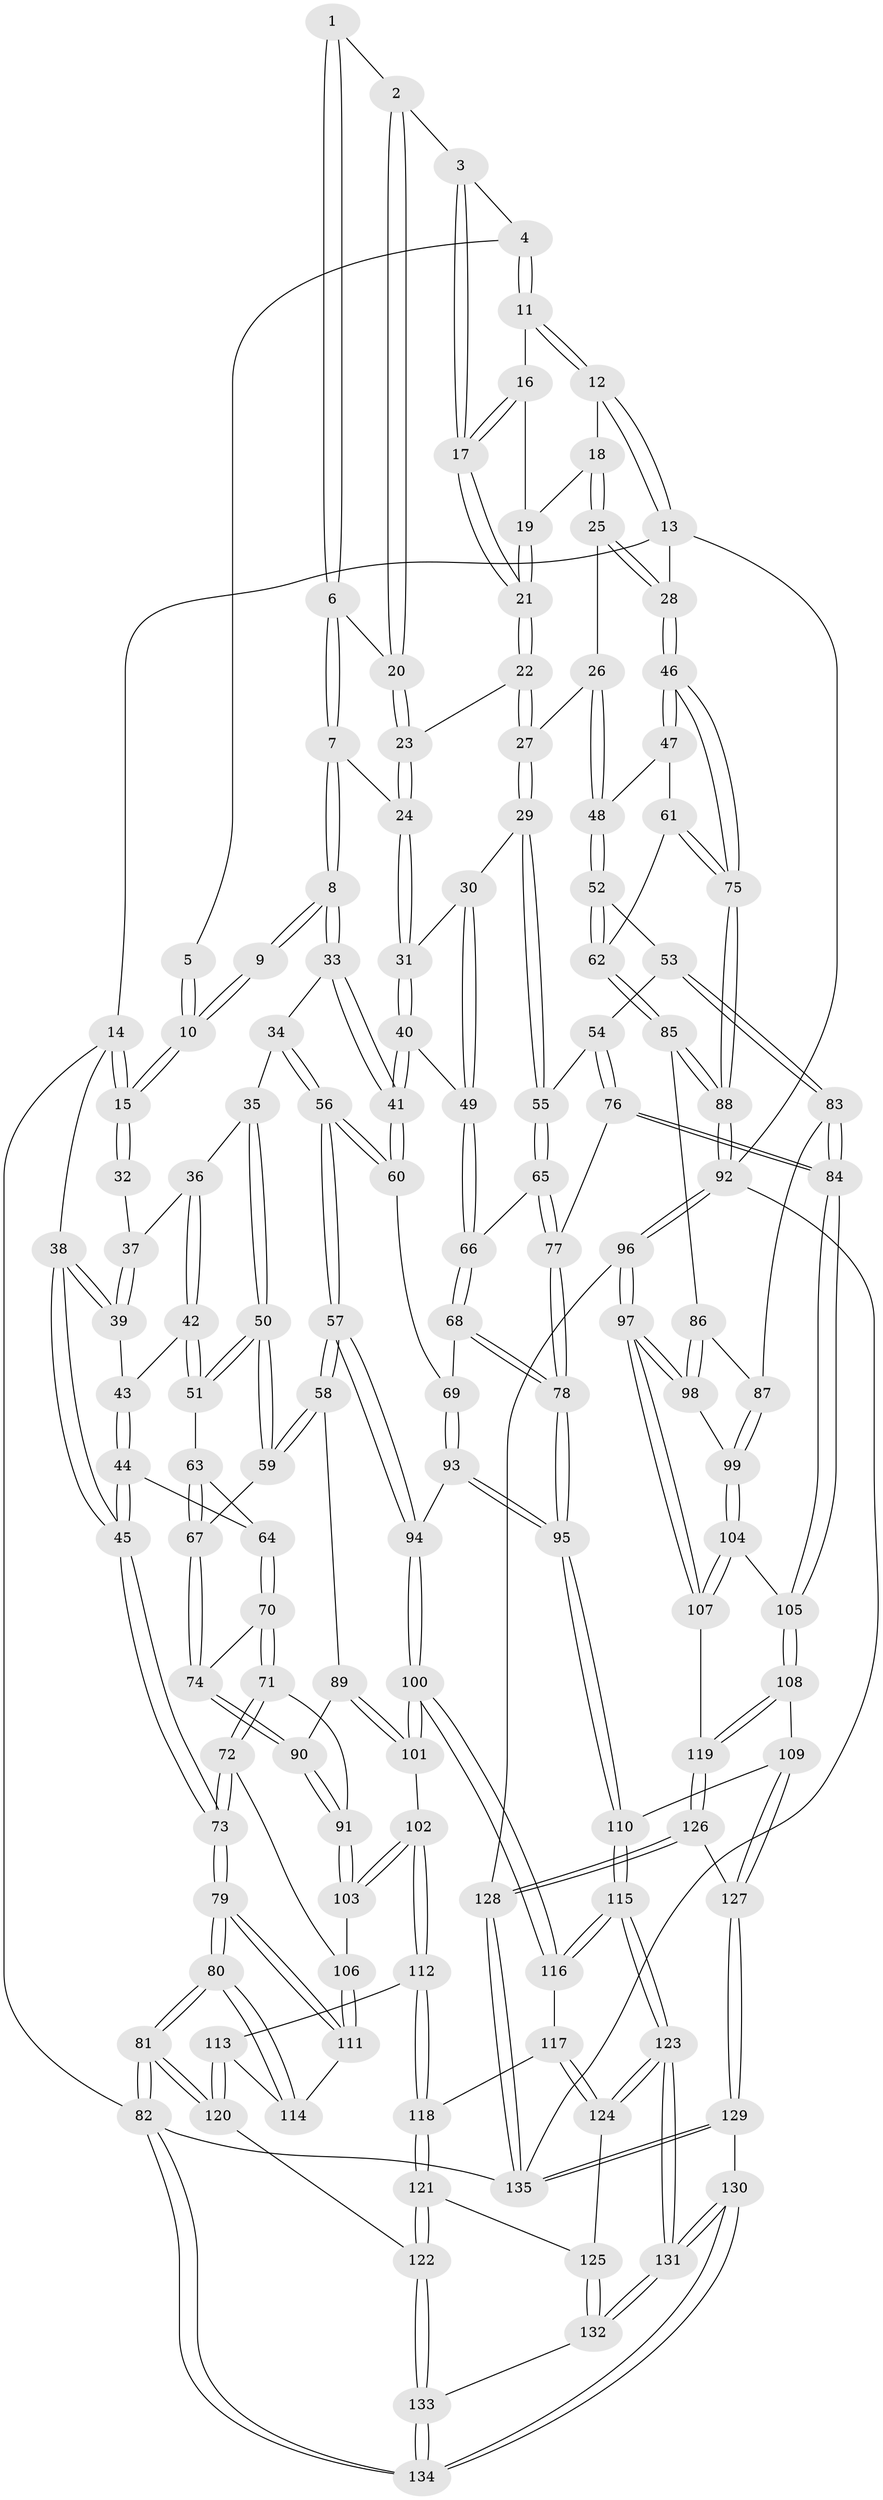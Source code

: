// Generated by graph-tools (version 1.1) at 2025/03/03/09/25 03:03:18]
// undirected, 135 vertices, 334 edges
graph export_dot {
graph [start="1"]
  node [color=gray90,style=filled];
  1 [pos="+0.5066381940060575+0"];
  2 [pos="+0.5995507520219439+0.0616936566863156"];
  3 [pos="+0.6212424116030331+0.03145123436883699"];
  4 [pos="+0.7415118678021195+0"];
  5 [pos="+0.5057436305368405+0"];
  6 [pos="+0.49090263733100026+0.05232688294771936"];
  7 [pos="+0.4332750778585701+0.15110077901325245"];
  8 [pos="+0.4004133275176389+0.16811894600228636"];
  9 [pos="+0.35024339957695555+0.12131361852680893"];
  10 [pos="+0.18092632686305682+0"];
  11 [pos="+0.8097169558421244+0"];
  12 [pos="+1+0"];
  13 [pos="+1+0"];
  14 [pos="+0+0"];
  15 [pos="+0+0"];
  16 [pos="+0.8090488243910656+0"];
  17 [pos="+0.6948494314898+0.08764951416898283"];
  18 [pos="+0.8059835734147838+0.12287919755594243"];
  19 [pos="+0.7655822196237373+0.10930823730761398"];
  20 [pos="+0.5961525214785017+0.0770068119352288"];
  21 [pos="+0.6908509961180086+0.11501225850876572"];
  22 [pos="+0.6820684241041753+0.12683459803546843"];
  23 [pos="+0.6186783042926748+0.13062724773826148"];
  24 [pos="+0.5781540881264651+0.16890552601823172"];
  25 [pos="+0.8221015505028596+0.17538917669626242"];
  26 [pos="+0.7956070453545026+0.24937544548016952"];
  27 [pos="+0.7450636540790744+0.25383929017915036"];
  28 [pos="+1+0"];
  29 [pos="+0.7090086826573156+0.283524262778624"];
  30 [pos="+0.6686999559444147+0.27949707602813784"];
  31 [pos="+0.6047878459353898+0.2632788945234804"];
  32 [pos="+0.19375287050030499+0.1673201032191919"];
  33 [pos="+0.39323416303080627+0.23103630280524454"];
  34 [pos="+0.38514601393452946+0.23953576750617833"];
  35 [pos="+0.33805783768963005+0.26011858382183023"];
  36 [pos="+0.2221467187726906+0.23831718717982334"];
  37 [pos="+0.1931422004016873+0.19653132721577823"];
  38 [pos="+0+0.08168309613067427"];
  39 [pos="+0.11686512779130362+0.2567984579711407"];
  40 [pos="+0.528013208837064+0.3216527735396649"];
  41 [pos="+0.5140384613501068+0.3255765395822456"];
  42 [pos="+0.18836884243012633+0.3172441511796848"];
  43 [pos="+0.12462029075551748+0.27265317155921165"];
  44 [pos="+0.09007498612659162+0.34456280813621865"];
  45 [pos="+0+0.3447822087911723"];
  46 [pos="+1+0.23029194001420694"];
  47 [pos="+0.839647850569364+0.2783655570859256"];
  48 [pos="+0.839171639698052+0.2781866447511717"];
  49 [pos="+0.6066878925128174+0.3735955329183483"];
  50 [pos="+0.2505436336582554+0.3585498912348128"];
  51 [pos="+0.18903269856742905+0.3190397530668304"];
  52 [pos="+0.7744657331158179+0.42151626137868564"];
  53 [pos="+0.7702093868880469+0.4228533484835025"];
  54 [pos="+0.7195642794468643+0.3945901499345538"];
  55 [pos="+0.7059413140643627+0.38376113589995875"];
  56 [pos="+0.3714173098907433+0.4537644442836695"];
  57 [pos="+0.356832779918681+0.46629360363240996"];
  58 [pos="+0.3344127317942045+0.45482031559223174"];
  59 [pos="+0.2575235611214603+0.4097050569885235"];
  60 [pos="+0.4948588994757779+0.43042676633147503"];
  61 [pos="+0.8731411433447067+0.38925508504459755"];
  62 [pos="+0.8700486943730102+0.42619143379283586"];
  63 [pos="+0.14187793610260652+0.36417140013558674"];
  64 [pos="+0.12218626950065299+0.37001863708892896"];
  65 [pos="+0.6523096904258117+0.41471863498071326"];
  66 [pos="+0.6345318076545415+0.41156965484504837"];
  67 [pos="+0.2057598676917405+0.44089325280819136"];
  68 [pos="+0.5378353461735733+0.4593410246765757"];
  69 [pos="+0.5088841006386512+0.44469245005288277"];
  70 [pos="+0.10899040268415083+0.4204664548950748"];
  71 [pos="+0.0408401844251619+0.4675773077735226"];
  72 [pos="+0+0.47758405327010145"];
  73 [pos="+0+0.4797134639779278"];
  74 [pos="+0.19706378098496613+0.4502882822855037"];
  75 [pos="+1+0.23671934031856548"];
  76 [pos="+0.6936081451199829+0.5478827726871581"];
  77 [pos="+0.6612210555233989+0.5442239859438787"];
  78 [pos="+0.6032582595750846+0.566041396095837"];
  79 [pos="+0+0.5214557442855149"];
  80 [pos="+0+0.5428169278009657"];
  81 [pos="+0+0.7809269254314277"];
  82 [pos="+0+1"];
  83 [pos="+0.7641783566995878+0.5078476088013284"];
  84 [pos="+0.7197226506464376+0.5543603662437022"];
  85 [pos="+0.894052174685804+0.4576660028871824"];
  86 [pos="+0.874306119824962+0.4826074533698988"];
  87 [pos="+0.8187671673194656+0.5115881960711164"];
  88 [pos="+1+0.5063103856543275"];
  89 [pos="+0.21335487408082224+0.5162245521075104"];
  90 [pos="+0.18375568436780496+0.4957151159688434"];
  91 [pos="+0.16105222623940316+0.5124777662506529"];
  92 [pos="+1+0.697551034709076"];
  93 [pos="+0.46590116735648757+0.5749297115017128"];
  94 [pos="+0.3518689165136359+0.5592412074510641"];
  95 [pos="+0.559053039279807+0.6384599933172802"];
  96 [pos="+1+0.7262924972627408"];
  97 [pos="+0.9781998868360955+0.710078831139975"];
  98 [pos="+0.8740922368329995+0.5500063021282919"];
  99 [pos="+0.832864761168443+0.5549961770381091"];
  100 [pos="+0.3393589386492363+0.5775696487896506"];
  101 [pos="+0.2827923827743292+0.5796219886955667"];
  102 [pos="+0.21496287684295326+0.615588639324554"];
  103 [pos="+0.146673229666549+0.5761495461384262"];
  104 [pos="+0.7984851197309172+0.6438092876744566"];
  105 [pos="+0.7719501624067776+0.6378302386107534"];
  106 [pos="+0.14089214702758407+0.5791927131485359"];
  107 [pos="+0.8250668691734798+0.6574642216952874"];
  108 [pos="+0.699704976713049+0.7042670298138966"];
  109 [pos="+0.653571679301515+0.7172982230196405"];
  110 [pos="+0.5585487018777021+0.701717919735871"];
  111 [pos="+0.1261925583365836+0.5949832880006009"];
  112 [pos="+0.195257320460541+0.7006240977416486"];
  113 [pos="+0.11335210990765951+0.6950728817489032"];
  114 [pos="+0.10977198743738427+0.6335261921955827"];
  115 [pos="+0.5292446842920399+0.7370623234442703"];
  116 [pos="+0.34719708339071725+0.630699390789189"];
  117 [pos="+0.3156877159055777+0.7111451751105428"];
  118 [pos="+0.21817851314145803+0.725107824435642"];
  119 [pos="+0.7605720361295465+0.7746430653494405"];
  120 [pos="+0.03151363715419911+0.7545270503197328"];
  121 [pos="+0.20455157023886003+0.822149885556549"];
  122 [pos="+0.16663445793086354+0.8449839502525168"];
  123 [pos="+0.4657401776118187+0.9124163489137306"];
  124 [pos="+0.33141966741692047+0.7395253792316777"];
  125 [pos="+0.23256075717321115+0.831658519330039"];
  126 [pos="+0.7647266766859189+0.784632996090701"];
  127 [pos="+0.7106930169307999+0.8566747261973203"];
  128 [pos="+0.9304741371312991+0.7970512595445316"];
  129 [pos="+0.6636588978548832+1"];
  130 [pos="+0.539579736381263+1"];
  131 [pos="+0.4650192524260966+0.9357660483862121"];
  132 [pos="+0.40527754322133114+0.9218935652506831"];
  133 [pos="+0.13814115213379397+0.9560062849306582"];
  134 [pos="+0+1"];
  135 [pos="+0.7053733410626173+1"];
  1 -- 2;
  1 -- 6;
  1 -- 6;
  2 -- 3;
  2 -- 20;
  2 -- 20;
  3 -- 4;
  3 -- 17;
  3 -- 17;
  4 -- 5;
  4 -- 11;
  4 -- 11;
  5 -- 10;
  5 -- 10;
  6 -- 7;
  6 -- 7;
  6 -- 20;
  7 -- 8;
  7 -- 8;
  7 -- 24;
  8 -- 9;
  8 -- 9;
  8 -- 33;
  8 -- 33;
  9 -- 10;
  9 -- 10;
  10 -- 15;
  10 -- 15;
  11 -- 12;
  11 -- 12;
  11 -- 16;
  12 -- 13;
  12 -- 13;
  12 -- 18;
  13 -- 14;
  13 -- 28;
  13 -- 92;
  14 -- 15;
  14 -- 15;
  14 -- 38;
  14 -- 82;
  15 -- 32;
  15 -- 32;
  16 -- 17;
  16 -- 17;
  16 -- 19;
  17 -- 21;
  17 -- 21;
  18 -- 19;
  18 -- 25;
  18 -- 25;
  19 -- 21;
  19 -- 21;
  20 -- 23;
  20 -- 23;
  21 -- 22;
  21 -- 22;
  22 -- 23;
  22 -- 27;
  22 -- 27;
  23 -- 24;
  23 -- 24;
  24 -- 31;
  24 -- 31;
  25 -- 26;
  25 -- 28;
  25 -- 28;
  26 -- 27;
  26 -- 48;
  26 -- 48;
  27 -- 29;
  27 -- 29;
  28 -- 46;
  28 -- 46;
  29 -- 30;
  29 -- 55;
  29 -- 55;
  30 -- 31;
  30 -- 49;
  30 -- 49;
  31 -- 40;
  31 -- 40;
  32 -- 37;
  33 -- 34;
  33 -- 41;
  33 -- 41;
  34 -- 35;
  34 -- 56;
  34 -- 56;
  35 -- 36;
  35 -- 50;
  35 -- 50;
  36 -- 37;
  36 -- 42;
  36 -- 42;
  37 -- 39;
  37 -- 39;
  38 -- 39;
  38 -- 39;
  38 -- 45;
  38 -- 45;
  39 -- 43;
  40 -- 41;
  40 -- 41;
  40 -- 49;
  41 -- 60;
  41 -- 60;
  42 -- 43;
  42 -- 51;
  42 -- 51;
  43 -- 44;
  43 -- 44;
  44 -- 45;
  44 -- 45;
  44 -- 64;
  45 -- 73;
  45 -- 73;
  46 -- 47;
  46 -- 47;
  46 -- 75;
  46 -- 75;
  47 -- 48;
  47 -- 61;
  48 -- 52;
  48 -- 52;
  49 -- 66;
  49 -- 66;
  50 -- 51;
  50 -- 51;
  50 -- 59;
  50 -- 59;
  51 -- 63;
  52 -- 53;
  52 -- 62;
  52 -- 62;
  53 -- 54;
  53 -- 83;
  53 -- 83;
  54 -- 55;
  54 -- 76;
  54 -- 76;
  55 -- 65;
  55 -- 65;
  56 -- 57;
  56 -- 57;
  56 -- 60;
  56 -- 60;
  57 -- 58;
  57 -- 58;
  57 -- 94;
  57 -- 94;
  58 -- 59;
  58 -- 59;
  58 -- 89;
  59 -- 67;
  60 -- 69;
  61 -- 62;
  61 -- 75;
  61 -- 75;
  62 -- 85;
  62 -- 85;
  63 -- 64;
  63 -- 67;
  63 -- 67;
  64 -- 70;
  64 -- 70;
  65 -- 66;
  65 -- 77;
  65 -- 77;
  66 -- 68;
  66 -- 68;
  67 -- 74;
  67 -- 74;
  68 -- 69;
  68 -- 78;
  68 -- 78;
  69 -- 93;
  69 -- 93;
  70 -- 71;
  70 -- 71;
  70 -- 74;
  71 -- 72;
  71 -- 72;
  71 -- 91;
  72 -- 73;
  72 -- 73;
  72 -- 106;
  73 -- 79;
  73 -- 79;
  74 -- 90;
  74 -- 90;
  75 -- 88;
  75 -- 88;
  76 -- 77;
  76 -- 84;
  76 -- 84;
  77 -- 78;
  77 -- 78;
  78 -- 95;
  78 -- 95;
  79 -- 80;
  79 -- 80;
  79 -- 111;
  79 -- 111;
  80 -- 81;
  80 -- 81;
  80 -- 114;
  80 -- 114;
  81 -- 82;
  81 -- 82;
  81 -- 120;
  81 -- 120;
  82 -- 134;
  82 -- 134;
  82 -- 135;
  83 -- 84;
  83 -- 84;
  83 -- 87;
  84 -- 105;
  84 -- 105;
  85 -- 86;
  85 -- 88;
  85 -- 88;
  86 -- 87;
  86 -- 98;
  86 -- 98;
  87 -- 99;
  87 -- 99;
  88 -- 92;
  88 -- 92;
  89 -- 90;
  89 -- 101;
  89 -- 101;
  90 -- 91;
  90 -- 91;
  91 -- 103;
  91 -- 103;
  92 -- 96;
  92 -- 96;
  92 -- 135;
  93 -- 94;
  93 -- 95;
  93 -- 95;
  94 -- 100;
  94 -- 100;
  95 -- 110;
  95 -- 110;
  96 -- 97;
  96 -- 97;
  96 -- 128;
  97 -- 98;
  97 -- 98;
  97 -- 107;
  97 -- 107;
  98 -- 99;
  99 -- 104;
  99 -- 104;
  100 -- 101;
  100 -- 101;
  100 -- 116;
  100 -- 116;
  101 -- 102;
  102 -- 103;
  102 -- 103;
  102 -- 112;
  102 -- 112;
  103 -- 106;
  104 -- 105;
  104 -- 107;
  104 -- 107;
  105 -- 108;
  105 -- 108;
  106 -- 111;
  106 -- 111;
  107 -- 119;
  108 -- 109;
  108 -- 119;
  108 -- 119;
  109 -- 110;
  109 -- 127;
  109 -- 127;
  110 -- 115;
  110 -- 115;
  111 -- 114;
  112 -- 113;
  112 -- 118;
  112 -- 118;
  113 -- 114;
  113 -- 120;
  113 -- 120;
  115 -- 116;
  115 -- 116;
  115 -- 123;
  115 -- 123;
  116 -- 117;
  117 -- 118;
  117 -- 124;
  117 -- 124;
  118 -- 121;
  118 -- 121;
  119 -- 126;
  119 -- 126;
  120 -- 122;
  121 -- 122;
  121 -- 122;
  121 -- 125;
  122 -- 133;
  122 -- 133;
  123 -- 124;
  123 -- 124;
  123 -- 131;
  123 -- 131;
  124 -- 125;
  125 -- 132;
  125 -- 132;
  126 -- 127;
  126 -- 128;
  126 -- 128;
  127 -- 129;
  127 -- 129;
  128 -- 135;
  128 -- 135;
  129 -- 130;
  129 -- 135;
  129 -- 135;
  130 -- 131;
  130 -- 131;
  130 -- 134;
  130 -- 134;
  131 -- 132;
  131 -- 132;
  132 -- 133;
  133 -- 134;
  133 -- 134;
}
